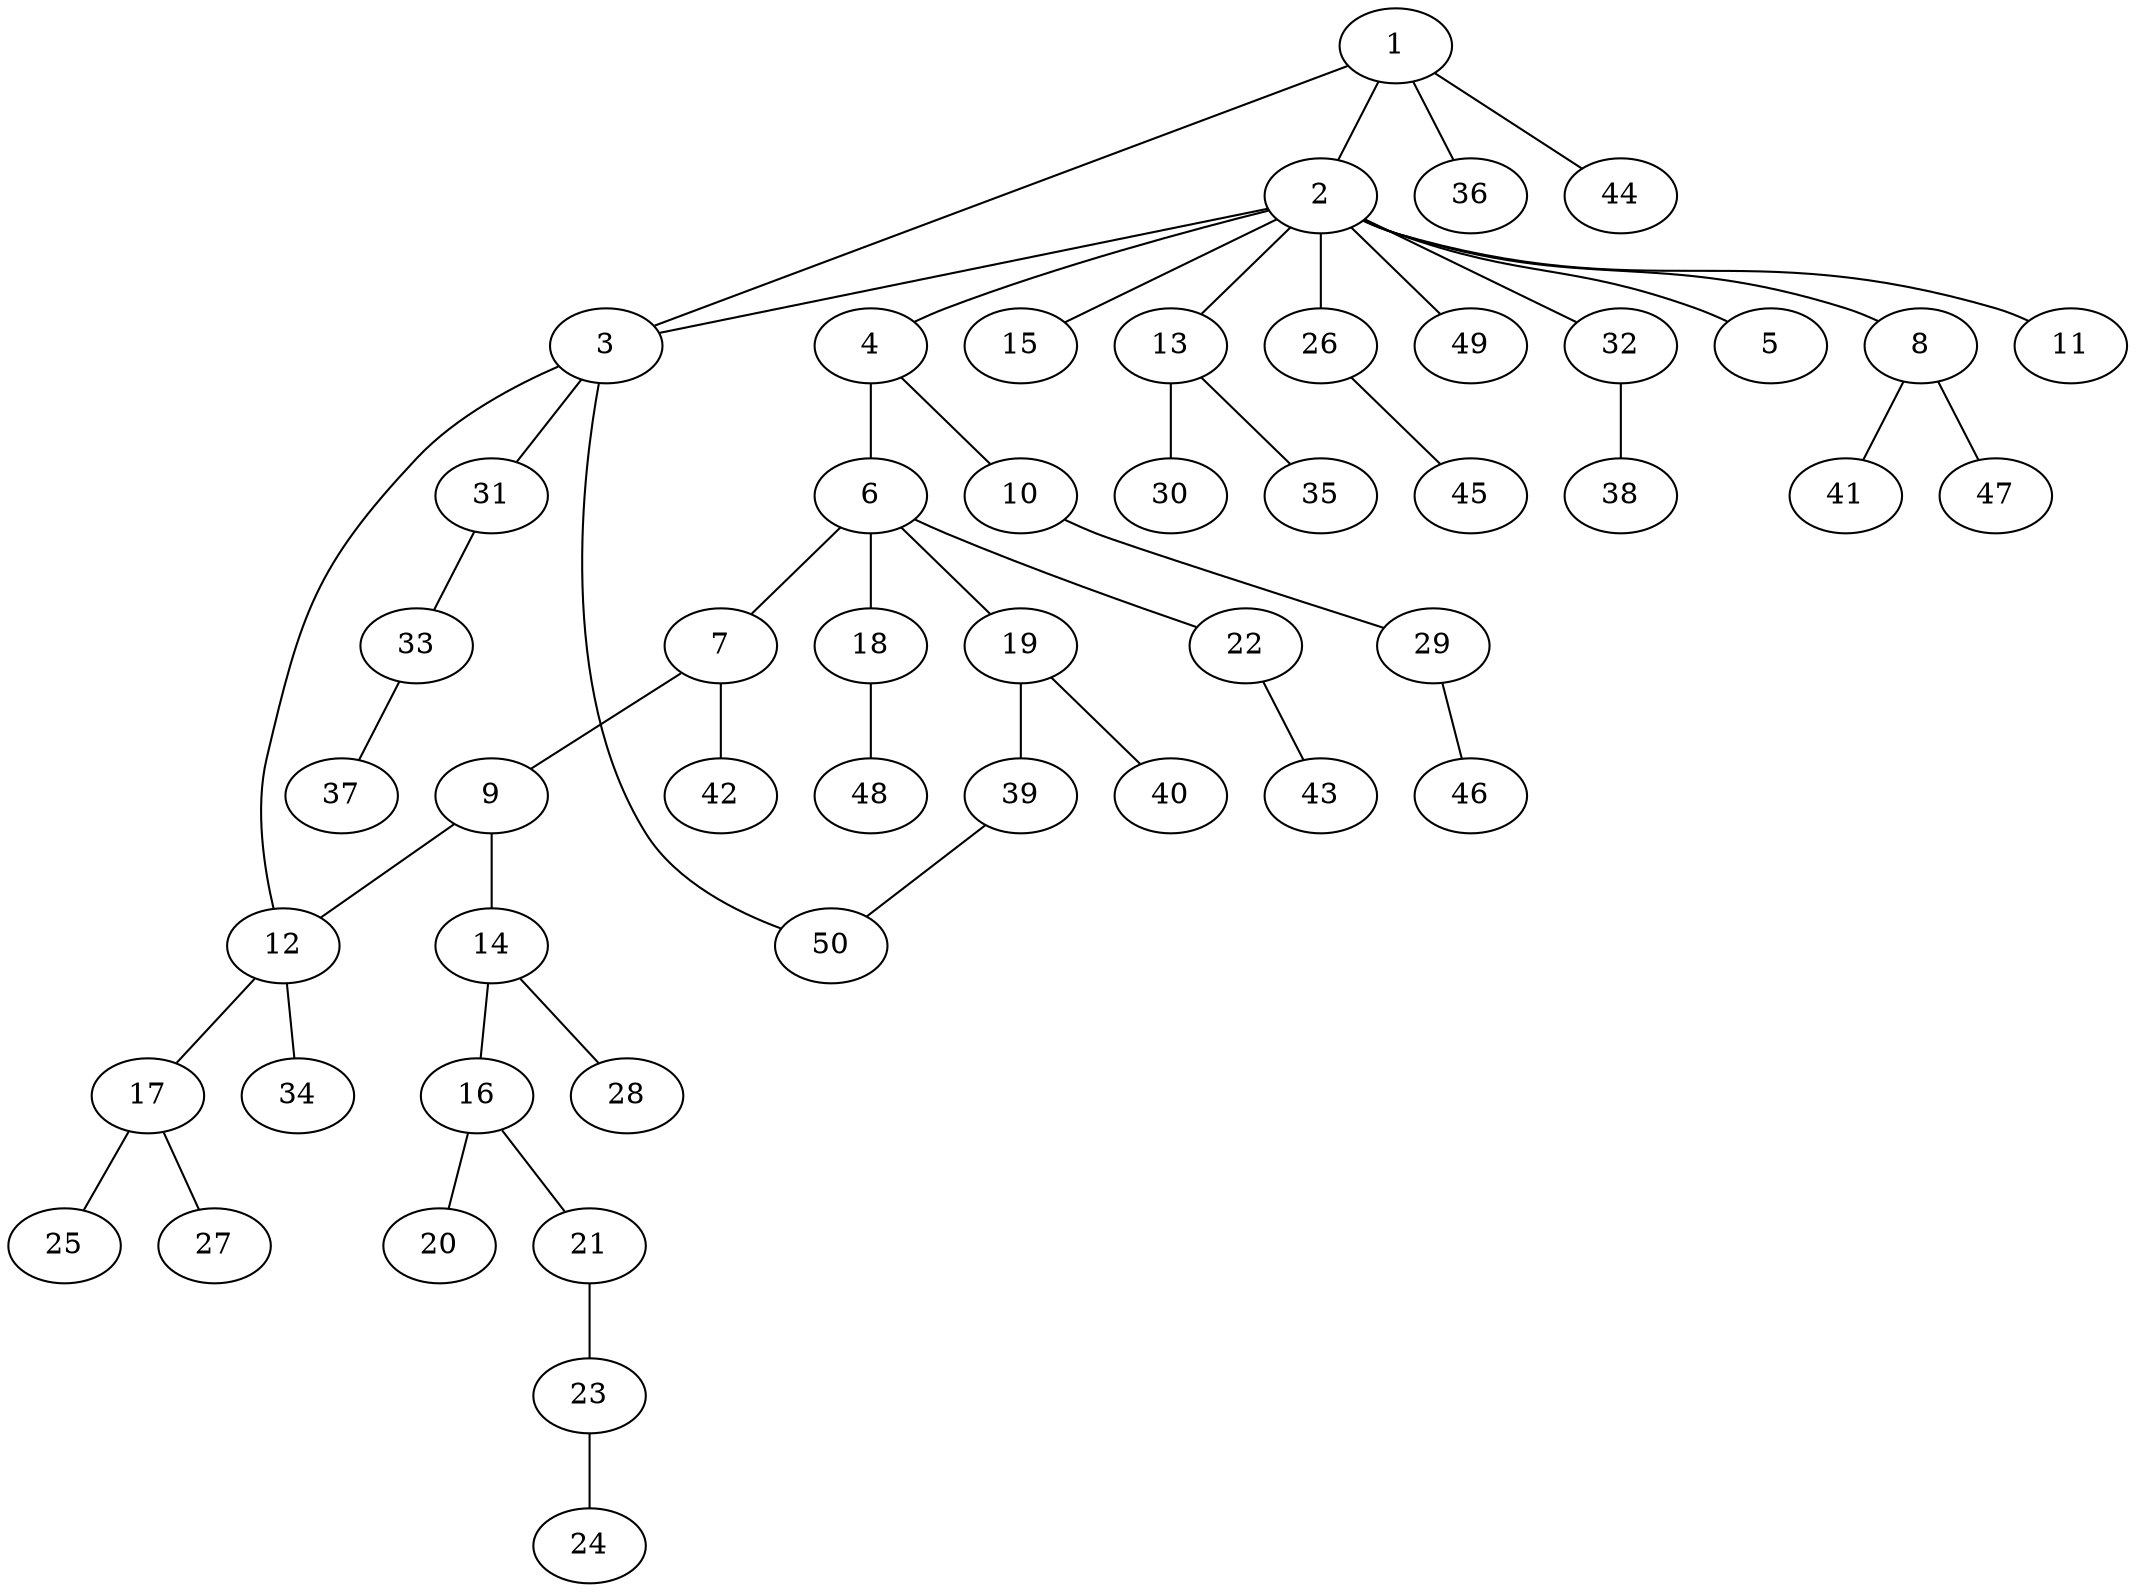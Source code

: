 graph graphname {1--2
1--3
1--36
1--44
2--3
2--4
2--5
2--8
2--11
2--13
2--15
2--26
2--32
2--49
3--12
3--31
3--50
4--6
4--10
6--7
6--18
6--19
6--22
7--9
7--42
8--41
8--47
9--12
9--14
10--29
12--17
12--34
13--30
13--35
14--16
14--28
16--20
16--21
17--25
17--27
18--48
19--39
19--40
21--23
22--43
23--24
26--45
29--46
31--33
32--38
33--37
39--50
}